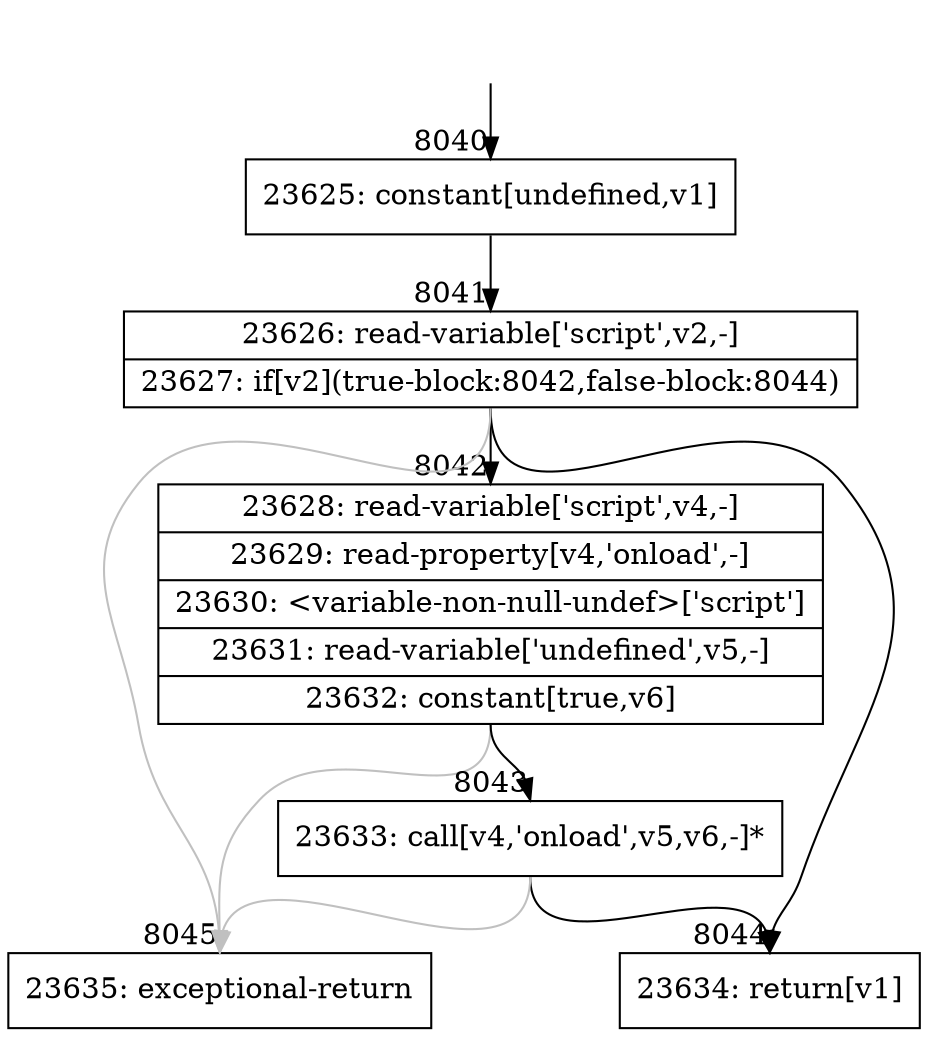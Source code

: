 digraph {
rankdir="TD"
BB_entry499[shape=none,label=""];
BB_entry499 -> BB8040 [tailport=s, headport=n, headlabel="    8040"]
BB8040 [shape=record label="{23625: constant[undefined,v1]}" ] 
BB8040 -> BB8041 [tailport=s, headport=n, headlabel="      8041"]
BB8041 [shape=record label="{23626: read-variable['script',v2,-]|23627: if[v2](true-block:8042,false-block:8044)}" ] 
BB8041 -> BB8042 [tailport=s, headport=n, headlabel="      8042"]
BB8041 -> BB8044 [tailport=s, headport=n, headlabel="      8044"]
BB8041 -> BB8045 [tailport=s, headport=n, color=gray, headlabel="      8045"]
BB8042 [shape=record label="{23628: read-variable['script',v4,-]|23629: read-property[v4,'onload',-]|23630: \<variable-non-null-undef\>['script']|23631: read-variable['undefined',v5,-]|23632: constant[true,v6]}" ] 
BB8042 -> BB8043 [tailport=s, headport=n, headlabel="      8043"]
BB8042 -> BB8045 [tailport=s, headport=n, color=gray]
BB8043 [shape=record label="{23633: call[v4,'onload',v5,v6,-]*}" ] 
BB8043 -> BB8044 [tailport=s, headport=n]
BB8043 -> BB8045 [tailport=s, headport=n, color=gray]
BB8044 [shape=record label="{23634: return[v1]}" ] 
BB8045 [shape=record label="{23635: exceptional-return}" ] 
}
